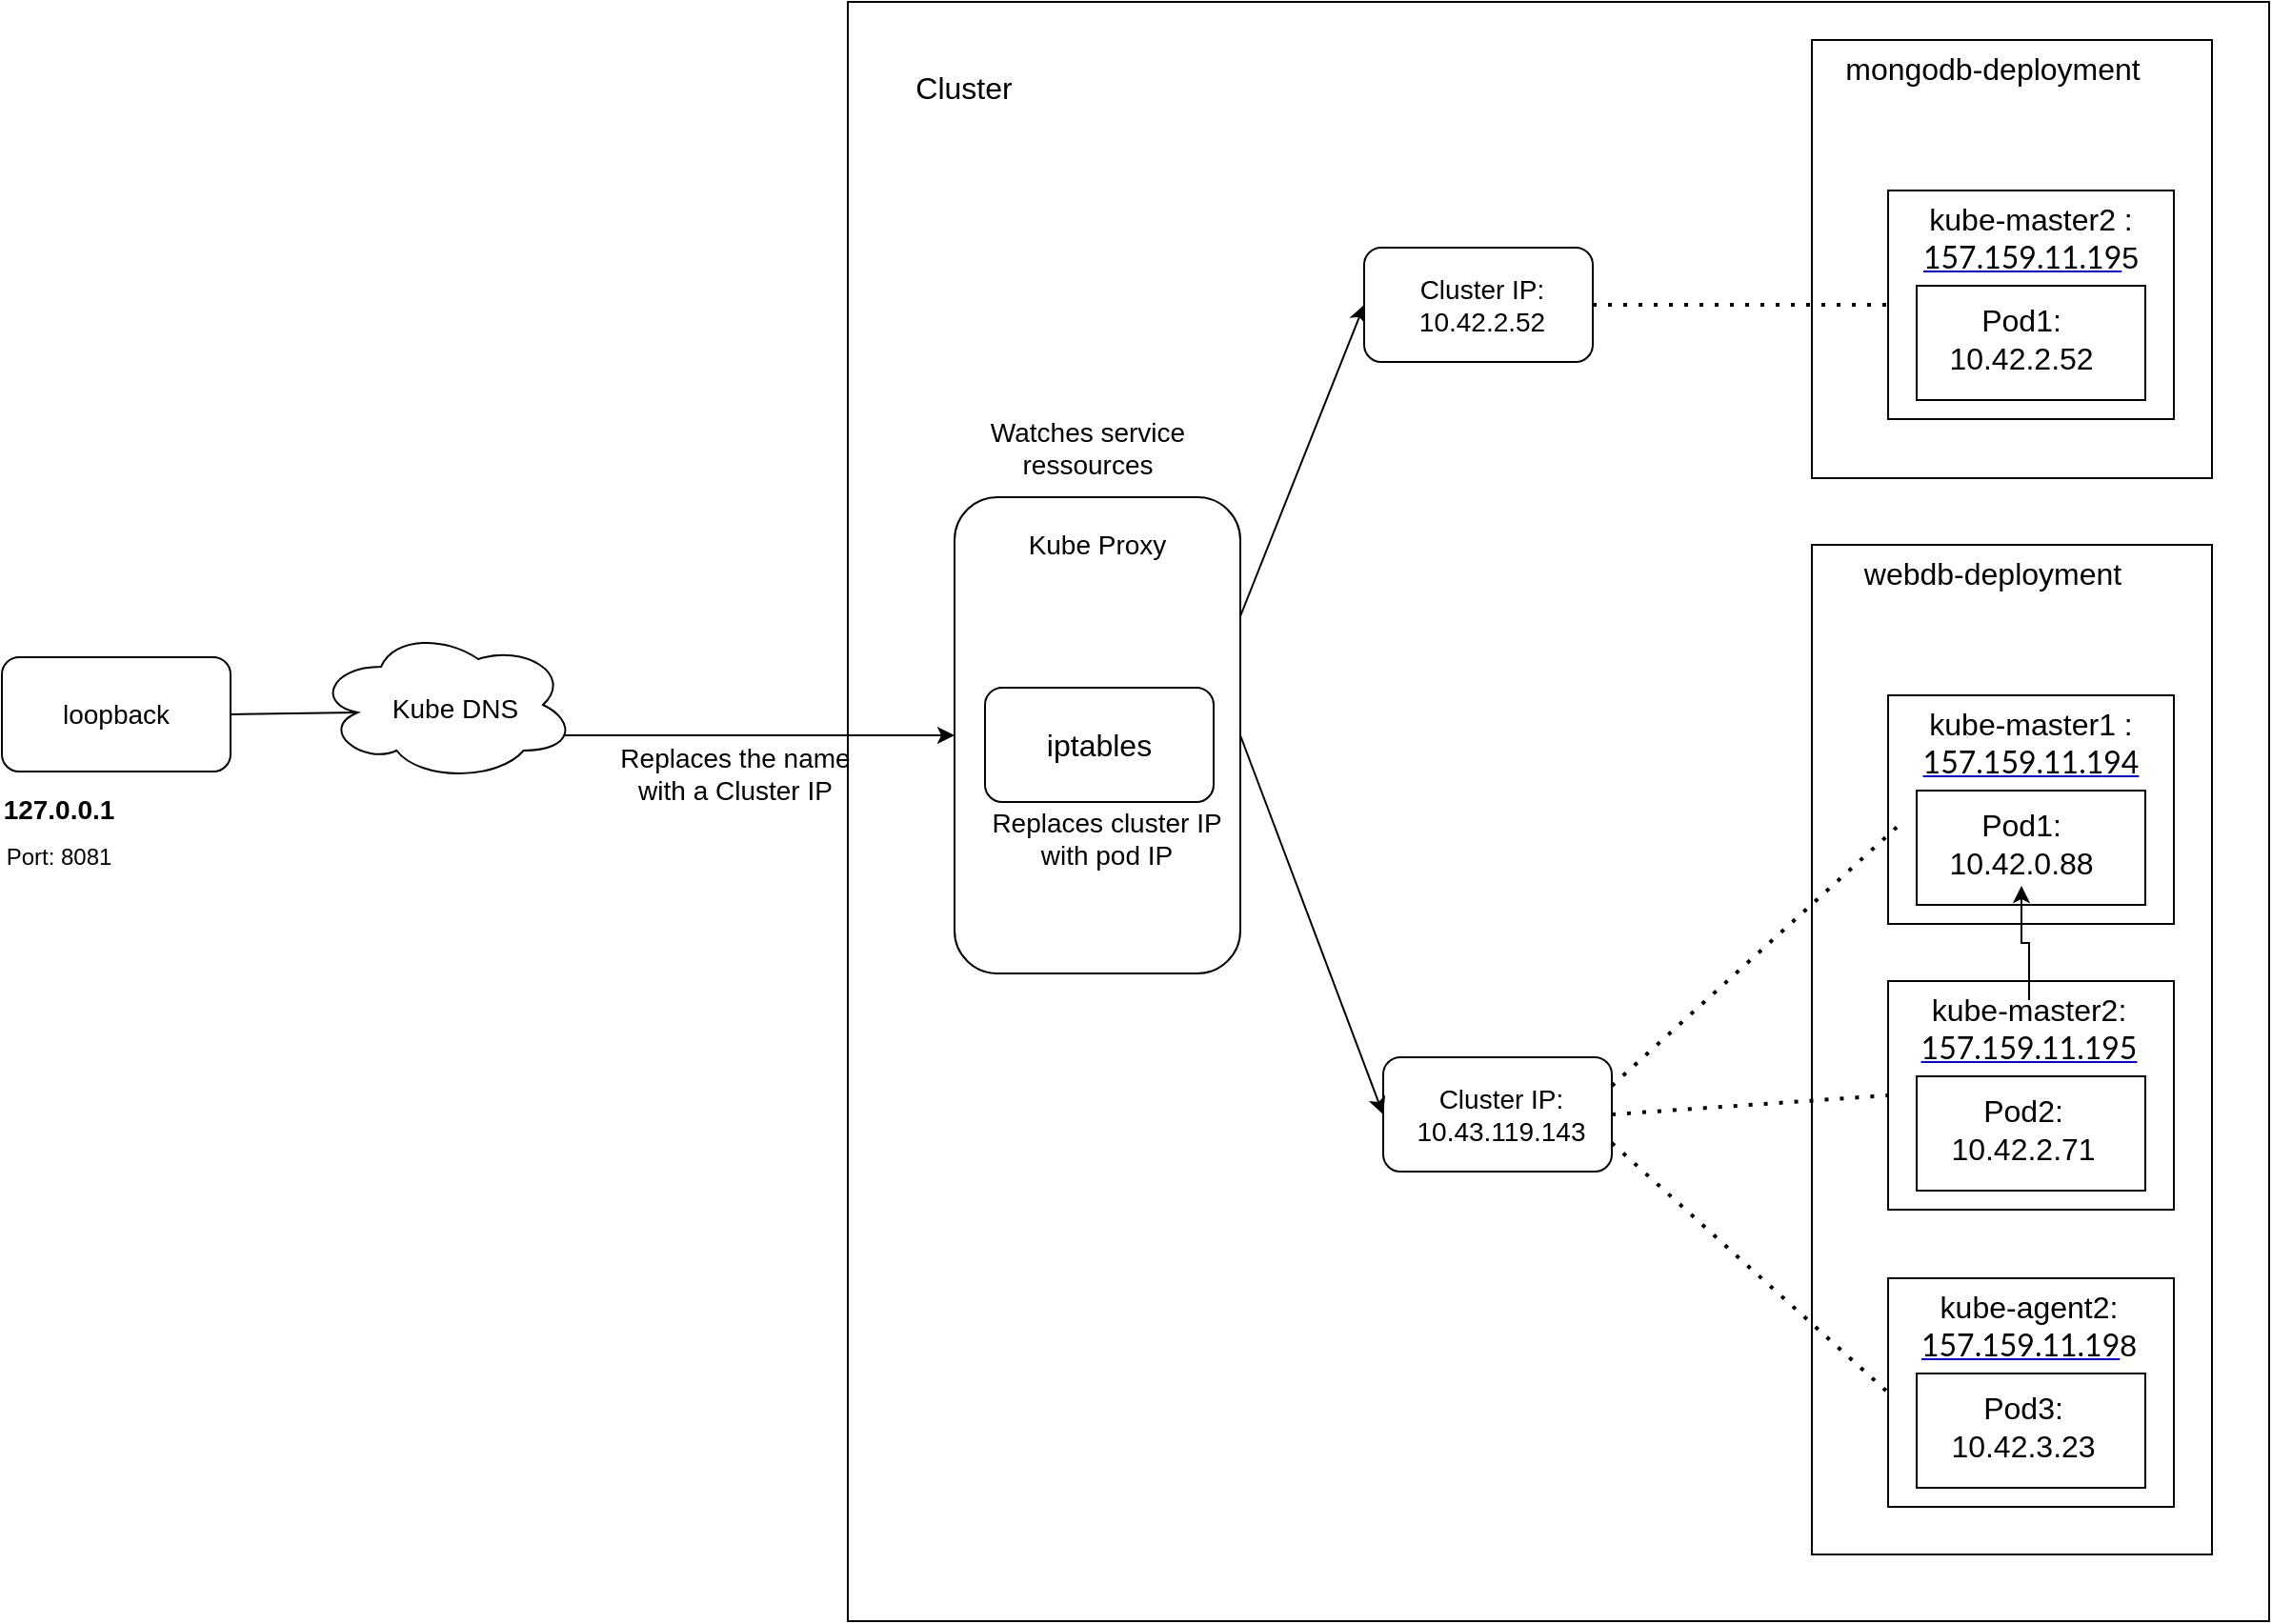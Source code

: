 <mxfile version="26.0.6">
  <diagram name="Page-1" id="5GzauYMWyunE17twXkIC">
    <mxGraphModel dx="2035" dy="914" grid="1" gridSize="10" guides="1" tooltips="1" connect="1" arrows="1" fold="1" page="1" pageScale="1" pageWidth="827" pageHeight="1169" math="0" shadow="0">
      <root>
        <mxCell id="0" />
        <mxCell id="1" parent="0" />
        <mxCell id="n0eRdrRnJ4e8vzkCqtoB-21" value="Text" style="text;html=1;align=center;verticalAlign=middle;whiteSpace=wrap;rounded=0;" parent="1" vertex="1">
          <mxGeometry x="-15" y="399" width="60" height="30" as="geometry" />
        </mxCell>
        <mxCell id="n0eRdrRnJ4e8vzkCqtoB-23" value="loopback" style="rounded=1;whiteSpace=wrap;html=1;fontSize=14;" parent="1" vertex="1">
          <mxGeometry x="-30" y="384" width="120" height="60" as="geometry" />
        </mxCell>
        <mxCell id="n0eRdrRnJ4e8vzkCqtoB-31" value="" style="endArrow=none;html=1;rounded=0;exitX=1;exitY=0.5;exitDx=0;exitDy=0;entryX=0.16;entryY=0.55;entryDx=0;entryDy=0;entryPerimeter=0;" parent="1" source="n0eRdrRnJ4e8vzkCqtoB-23" target="HWoDKfjhivn7l8IyEwLp-20" edge="1">
          <mxGeometry width="50" height="50" relative="1" as="geometry">
            <mxPoint x="145" y="494" as="sourcePoint" />
            <mxPoint x="145" y="414" as="targetPoint" />
          </mxGeometry>
        </mxCell>
        <mxCell id="n0eRdrRnJ4e8vzkCqtoB-37" value="&lt;b&gt;&lt;font&gt;127.0.0.1&lt;/font&gt;&lt;/b&gt;" style="text;html=1;align=center;verticalAlign=middle;whiteSpace=wrap;rounded=0;fontSize=14;" parent="1" vertex="1">
          <mxGeometry x="-30" y="449" width="60" height="30" as="geometry" />
        </mxCell>
        <mxCell id="DnKfh_ipyuSeufd-dQkW-18" value="Port: 8081" style="text;html=1;align=center;verticalAlign=middle;whiteSpace=wrap;rounded=0;" parent="1" vertex="1">
          <mxGeometry x="-30" y="474" width="60" height="30" as="geometry" />
        </mxCell>
        <mxCell id="HWoDKfjhivn7l8IyEwLp-1" value="" style="rounded=0;whiteSpace=wrap;html=1;movable=1;resizable=1;rotatable=1;deletable=1;editable=1;locked=0;connectable=1;" parent="1" vertex="1">
          <mxGeometry x="414" y="40" width="746" height="850" as="geometry" />
        </mxCell>
        <mxCell id="4HCjTHpq-cK8z1Mcnclx-2" value="" style="rounded=0;whiteSpace=wrap;html=1;labelBackgroundColor=default;movable=1;resizable=1;rotatable=1;deletable=1;editable=1;locked=0;connectable=1;" parent="1" vertex="1">
          <mxGeometry x="920" y="60" width="210" height="230" as="geometry" />
        </mxCell>
        <mxCell id="HWoDKfjhivn7l8IyEwLp-2" value="" style="rounded=0;whiteSpace=wrap;html=1;" parent="1" vertex="1">
          <mxGeometry x="960" y="139" width="150" height="120" as="geometry" />
        </mxCell>
        <mxCell id="HWoDKfjhivn7l8IyEwLp-3" value="&lt;div&gt;&lt;span style=&quot;background-color: transparent; color: light-dark(rgb(0, 0, 0), rgb(255, 255, 255));&quot;&gt;kube-master2 :&lt;/span&gt;&lt;/div&gt;&lt;div&gt;&lt;a style=&quot;box-sizing: inherit; font-family: Lato, arial, helvetica, sans-serif; text-align: start;&quot; href=&quot;https://net4255.luxbulb.org/dashboard/c/local/explorer/node/kube-master-1#&quot; class=&quot;copy-to-clipboard-text&quot; data-v-90a55cf8=&quot;&quot;&gt;&lt;font style=&quot;color: rgb(0, 0, 0);&quot;&gt;157.159.11.19&lt;/font&gt;&lt;/a&gt;5&lt;/div&gt;" style="text;html=1;align=center;verticalAlign=middle;whiteSpace=wrap;rounded=0;fontSize=16;" parent="1" vertex="1">
          <mxGeometry x="990" y="149" width="90" height="30" as="geometry" />
        </mxCell>
        <mxCell id="HWoDKfjhivn7l8IyEwLp-4" value="" style="rounded=0;whiteSpace=wrap;html=1;" parent="1" vertex="1">
          <mxGeometry x="975" y="189" width="120" height="60" as="geometry" />
        </mxCell>
        <mxCell id="HWoDKfjhivn7l8IyEwLp-5" value="&lt;font style=&quot;color: rgb(0, 0, 0);&quot;&gt;Pod1:&lt;/font&gt;&lt;div&gt;10.42.2.52&lt;/div&gt;" style="text;html=1;align=center;verticalAlign=middle;whiteSpace=wrap;rounded=0;fontSize=16;" parent="1" vertex="1">
          <mxGeometry x="990" y="194" width="80" height="45" as="geometry" />
        </mxCell>
        <mxCell id="HWoDKfjhivn7l8IyEwLp-15" value="" style="rounded=1;whiteSpace=wrap;html=1;" parent="1" vertex="1">
          <mxGeometry x="695" y="594" width="120" height="60" as="geometry" />
        </mxCell>
        <mxCell id="HWoDKfjhivn7l8IyEwLp-16" value="Cluster IP:&lt;div&gt;10.43.119.143&lt;/div&gt;" style="text;html=1;align=center;verticalAlign=middle;whiteSpace=wrap;rounded=0;fontSize=14;" parent="1" vertex="1">
          <mxGeometry x="719" y="609" width="76" height="30" as="geometry" />
        </mxCell>
        <mxCell id="HWoDKfjhivn7l8IyEwLp-20" value="" style="ellipse;shape=cloud;whiteSpace=wrap;html=1;" parent="1" vertex="1">
          <mxGeometry x="135" y="369" width="136" height="80" as="geometry" />
        </mxCell>
        <mxCell id="HWoDKfjhivn7l8IyEwLp-21" value="Kube DNS" style="text;html=1;align=center;verticalAlign=middle;whiteSpace=wrap;rounded=0;fontSize=14;" parent="1" vertex="1">
          <mxGeometry x="168" y="396" width="80" height="30" as="geometry" />
        </mxCell>
        <mxCell id="HWoDKfjhivn7l8IyEwLp-22" value="Cluster" style="text;html=1;align=center;verticalAlign=middle;whiteSpace=wrap;rounded=0;fontSize=16;" parent="1" vertex="1">
          <mxGeometry x="445" y="70" width="60" height="30" as="geometry" />
        </mxCell>
        <mxCell id="HWoDKfjhivn7l8IyEwLp-23" value="" style="endArrow=classic;html=1;rounded=0;exitX=0.96;exitY=0.7;exitDx=0;exitDy=0;exitPerimeter=0;entryX=0;entryY=0.5;entryDx=0;entryDy=0;" parent="1" source="HWoDKfjhivn7l8IyEwLp-20" target="HWoDKfjhivn7l8IyEwLp-26" edge="1">
          <mxGeometry width="50" height="50" relative="1" as="geometry">
            <mxPoint x="625" y="354" as="sourcePoint" />
            <mxPoint x="675" y="304" as="targetPoint" />
          </mxGeometry>
        </mxCell>
        <mxCell id="HWoDKfjhivn7l8IyEwLp-24" value="Replaces the name with a Cluster IP" style="text;html=1;align=center;verticalAlign=middle;whiteSpace=wrap;rounded=0;fontSize=14;" parent="1" vertex="1">
          <mxGeometry x="285" y="430.25" width="140" height="30" as="geometry" />
        </mxCell>
        <mxCell id="HWoDKfjhivn7l8IyEwLp-26" value="" style="rounded=1;whiteSpace=wrap;html=1;" parent="1" vertex="1">
          <mxGeometry x="470" y="300" width="150" height="250" as="geometry" />
        </mxCell>
        <mxCell id="HWoDKfjhivn7l8IyEwLp-27" value="Kube Proxy" style="text;html=1;align=center;verticalAlign=middle;whiteSpace=wrap;rounded=0;fontSize=14;" parent="1" vertex="1">
          <mxGeometry x="505" y="310" width="80" height="30" as="geometry" />
        </mxCell>
        <mxCell id="HWoDKfjhivn7l8IyEwLp-31" value="Watches service ressources" style="text;html=1;align=center;verticalAlign=middle;whiteSpace=wrap;rounded=0;fontSize=14;" parent="1" vertex="1">
          <mxGeometry x="470" y="259" width="140" height="30" as="geometry" />
        </mxCell>
        <mxCell id="HWoDKfjhivn7l8IyEwLp-37" value="" style="endArrow=classic;html=1;rounded=0;entryX=0;entryY=0.5;entryDx=0;entryDy=0;exitX=1;exitY=0.5;exitDx=0;exitDy=0;" parent="1" source="HWoDKfjhivn7l8IyEwLp-26" target="HWoDKfjhivn7l8IyEwLp-15" edge="1">
          <mxGeometry width="50" height="50" relative="1" as="geometry">
            <mxPoint x="505" y="360" as="sourcePoint" />
            <mxPoint x="525" y="390" as="targetPoint" />
          </mxGeometry>
        </mxCell>
        <mxCell id="HWoDKfjhivn7l8IyEwLp-41" value="" style="endArrow=none;dashed=1;html=1;dashPattern=1 3;strokeWidth=2;rounded=0;entryX=0;entryY=0.5;entryDx=0;entryDy=0;exitX=1;exitY=0.5;exitDx=0;exitDy=0;" parent="1" source="IIwvawAWmTtU7K9FXSLq-22" target="HWoDKfjhivn7l8IyEwLp-2" edge="1">
          <mxGeometry width="50" height="50" relative="1" as="geometry">
            <mxPoint x="790" y="199" as="sourcePoint" />
            <mxPoint x="690" y="300" as="targetPoint" />
          </mxGeometry>
        </mxCell>
        <mxCell id="4HCjTHpq-cK8z1Mcnclx-3" value="mongodb-deployment" style="text;html=1;align=center;verticalAlign=middle;whiteSpace=wrap;rounded=0;fontSize=16;" parent="1" vertex="1">
          <mxGeometry x="920" y="60" width="190" height="30" as="geometry" />
        </mxCell>
        <mxCell id="IIwvawAWmTtU7K9FXSLq-5" value="" style="rounded=0;whiteSpace=wrap;html=1;labelBackgroundColor=default;movable=1;resizable=1;rotatable=1;deletable=1;editable=1;locked=0;connectable=1;" parent="1" vertex="1">
          <mxGeometry x="920" y="325" width="210" height="530" as="geometry" />
        </mxCell>
        <mxCell id="IIwvawAWmTtU7K9FXSLq-6" value="" style="rounded=0;whiteSpace=wrap;html=1;" parent="1" vertex="1">
          <mxGeometry x="960" y="404" width="150" height="120" as="geometry" />
        </mxCell>
        <mxCell id="IIwvawAWmTtU7K9FXSLq-7" value="&lt;div&gt;&lt;span style=&quot;background-color: transparent; color: light-dark(rgb(0, 0, 0), rgb(255, 255, 255));&quot;&gt;kube-master1 :&lt;/span&gt;&lt;/div&gt;&lt;div&gt;&lt;a data-v-90a55cf8=&quot;&quot; class=&quot;copy-to-clipboard-text&quot; href=&quot;https://net4255.luxbulb.org/dashboard/c/local/explorer/node/kube-master-1#&quot; style=&quot;box-sizing: inherit; font-family: Lato, arial, helvetica, sans-serif; text-align: start;&quot;&gt;&lt;font style=&quot;color: rgb(0, 0, 0);&quot;&gt;157.159.11.194&lt;/font&gt;&lt;/a&gt;&lt;/div&gt;" style="text;html=1;align=center;verticalAlign=middle;whiteSpace=wrap;rounded=0;fontSize=16;" parent="1" vertex="1">
          <mxGeometry x="990" y="414" width="90" height="30" as="geometry" />
        </mxCell>
        <mxCell id="IIwvawAWmTtU7K9FXSLq-8" value="" style="rounded=0;whiteSpace=wrap;html=1;" parent="1" vertex="1">
          <mxGeometry x="975" y="454" width="120" height="60" as="geometry" />
        </mxCell>
        <mxCell id="IIwvawAWmTtU7K9FXSLq-9" value="&lt;font style=&quot;color: rgb(0, 0, 0);&quot;&gt;Pod1:&lt;/font&gt;&lt;div&gt;10.42.0.88&lt;/div&gt;" style="text;html=1;align=center;verticalAlign=middle;whiteSpace=wrap;rounded=0;fontSize=16;" parent="1" vertex="1">
          <mxGeometry x="990" y="459" width="80" height="45" as="geometry" />
        </mxCell>
        <mxCell id="IIwvawAWmTtU7K9FXSLq-10" value="" style="rounded=0;whiteSpace=wrap;html=1;" parent="1" vertex="1">
          <mxGeometry x="960" y="554" width="150" height="120" as="geometry" />
        </mxCell>
        <mxCell id="mtA8ESACh7whlvK9b3tV-1" value="" style="edgeStyle=orthogonalEdgeStyle;rounded=0;orthogonalLoop=1;jettySize=auto;html=1;" edge="1" parent="1" source="IIwvawAWmTtU7K9FXSLq-11" target="IIwvawAWmTtU7K9FXSLq-9">
          <mxGeometry relative="1" as="geometry" />
        </mxCell>
        <mxCell id="IIwvawAWmTtU7K9FXSLq-11" value="&lt;div&gt;kube-master2:&lt;/div&gt;&lt;div&gt;&lt;a data-v-90a55cf8=&quot;&quot; class=&quot;copy-to-clipboard-text&quot; href=&quot;https://net4255.luxbulb.org/dashboard/c/local/explorer/node/kube-master-2#&quot; style=&quot;box-sizing: inherit; font-family: Lato, arial, helvetica, sans-serif; text-align: start;&quot;&gt;&lt;font style=&quot;color: rgb(0, 0, 0);&quot;&gt;157.159.11.195&lt;/font&gt;&lt;/a&gt;&lt;/div&gt;" style="text;html=1;align=center;verticalAlign=middle;whiteSpace=wrap;rounded=0;fontSize=16;" parent="1" vertex="1">
          <mxGeometry x="989" y="564" width="90" height="30" as="geometry" />
        </mxCell>
        <mxCell id="IIwvawAWmTtU7K9FXSLq-12" value="" style="rounded=0;whiteSpace=wrap;html=1;" parent="1" vertex="1">
          <mxGeometry x="975" y="604" width="120" height="60" as="geometry" />
        </mxCell>
        <mxCell id="IIwvawAWmTtU7K9FXSLq-13" value="Pod2:&lt;div&gt;10.42.2.71&lt;/div&gt;" style="text;html=1;align=center;verticalAlign=middle;whiteSpace=wrap;rounded=0;fontSize=16;" parent="1" vertex="1">
          <mxGeometry x="991" y="609" width="80" height="45" as="geometry" />
        </mxCell>
        <mxCell id="IIwvawAWmTtU7K9FXSLq-14" value="webdb-deployment" style="text;html=1;align=center;verticalAlign=middle;whiteSpace=wrap;rounded=0;fontSize=16;" parent="1" vertex="1">
          <mxGeometry x="920" y="325" width="190" height="30" as="geometry" />
        </mxCell>
        <mxCell id="IIwvawAWmTtU7K9FXSLq-15" value="" style="rounded=0;whiteSpace=wrap;html=1;" parent="1" vertex="1">
          <mxGeometry x="960" y="710" width="150" height="120" as="geometry" />
        </mxCell>
        <mxCell id="IIwvawAWmTtU7K9FXSLq-16" value="&lt;div&gt;kube-agent2:&lt;/div&gt;&lt;div&gt;&lt;a style=&quot;box-sizing: inherit; font-family: Lato, arial, helvetica, sans-serif; text-align: start;&quot; href=&quot;https://net4255.luxbulb.org/dashboard/c/local/explorer/node/kube-master-2#&quot; class=&quot;copy-to-clipboard-text&quot; data-v-90a55cf8=&quot;&quot;&gt;&lt;font style=&quot;color: rgb(0, 0, 0);&quot;&gt;157.159.11.19&lt;/font&gt;&lt;/a&gt;8&lt;/div&gt;" style="text;html=1;align=center;verticalAlign=middle;whiteSpace=wrap;rounded=0;fontSize=16;" parent="1" vertex="1">
          <mxGeometry x="989" y="720" width="90" height="30" as="geometry" />
        </mxCell>
        <mxCell id="IIwvawAWmTtU7K9FXSLq-17" value="" style="rounded=0;whiteSpace=wrap;html=1;" parent="1" vertex="1">
          <mxGeometry x="975" y="760" width="120" height="60" as="geometry" />
        </mxCell>
        <mxCell id="IIwvawAWmTtU7K9FXSLq-18" value="Pod3:&lt;div&gt;10.42.3.23&lt;/div&gt;" style="text;html=1;align=center;verticalAlign=middle;whiteSpace=wrap;rounded=0;fontSize=16;" parent="1" vertex="1">
          <mxGeometry x="991" y="765" width="80" height="45" as="geometry" />
        </mxCell>
        <mxCell id="IIwvawAWmTtU7K9FXSLq-19" value="" style="endArrow=none;dashed=1;html=1;dashPattern=1 3;strokeWidth=2;rounded=0;entryX=0;entryY=0.5;entryDx=0;entryDy=0;exitX=1;exitY=0.5;exitDx=0;exitDy=0;" parent="1" source="HWoDKfjhivn7l8IyEwLp-15" target="IIwvawAWmTtU7K9FXSLq-10" edge="1">
          <mxGeometry width="50" height="50" relative="1" as="geometry">
            <mxPoint x="780" y="620" as="sourcePoint" />
            <mxPoint x="970" y="480" as="targetPoint" />
          </mxGeometry>
        </mxCell>
        <mxCell id="HWoDKfjhivn7l8IyEwLp-42" value="" style="endArrow=none;dashed=1;html=1;dashPattern=1 3;strokeWidth=2;rounded=0;entryX=0.032;entryY=0.575;entryDx=0;entryDy=0;entryPerimeter=0;exitX=1;exitY=0.25;exitDx=0;exitDy=0;" parent="1" source="HWoDKfjhivn7l8IyEwLp-15" target="IIwvawAWmTtU7K9FXSLq-6" edge="1">
          <mxGeometry width="50" height="50" relative="1" as="geometry">
            <mxPoint x="780" y="610" as="sourcePoint" />
            <mxPoint x="960" y="470" as="targetPoint" />
          </mxGeometry>
        </mxCell>
        <mxCell id="IIwvawAWmTtU7K9FXSLq-20" value="" style="endArrow=none;dashed=1;html=1;dashPattern=1 3;strokeWidth=2;rounded=0;entryX=0;entryY=0.5;entryDx=0;entryDy=0;exitX=1;exitY=0.75;exitDx=0;exitDy=0;" parent="1" source="HWoDKfjhivn7l8IyEwLp-15" target="IIwvawAWmTtU7K9FXSLq-15" edge="1">
          <mxGeometry width="50" height="50" relative="1" as="geometry">
            <mxPoint x="780" y="630" as="sourcePoint" />
            <mxPoint x="970" y="624" as="targetPoint" />
          </mxGeometry>
        </mxCell>
        <mxCell id="IIwvawAWmTtU7K9FXSLq-21" value="" style="endArrow=classic;html=1;rounded=0;exitX=1;exitY=0.25;exitDx=0;exitDy=0;entryX=0;entryY=0.5;entryDx=0;entryDy=0;" parent="1" source="HWoDKfjhivn7l8IyEwLp-26" target="IIwvawAWmTtU7K9FXSLq-22" edge="1">
          <mxGeometry width="50" height="50" relative="1" as="geometry">
            <mxPoint x="845" y="420" as="sourcePoint" />
            <mxPoint x="705" y="200" as="targetPoint" />
          </mxGeometry>
        </mxCell>
        <mxCell id="IIwvawAWmTtU7K9FXSLq-22" value="" style="rounded=1;whiteSpace=wrap;html=1;" parent="1" vertex="1">
          <mxGeometry x="685" y="169" width="120" height="60" as="geometry" />
        </mxCell>
        <mxCell id="IIwvawAWmTtU7K9FXSLq-23" value="Cluster IP:&lt;div&gt;10.42.2.52&lt;/div&gt;" style="text;html=1;align=center;verticalAlign=middle;whiteSpace=wrap;rounded=0;fontSize=14;" parent="1" vertex="1">
          <mxGeometry x="709" y="184" width="76" height="30" as="geometry" />
        </mxCell>
        <mxCell id="IIwvawAWmTtU7K9FXSLq-31" value="iptables" style="rounded=1;whiteSpace=wrap;html=1;fontSize=16;" parent="1" vertex="1">
          <mxGeometry x="486" y="400" width="120" height="60" as="geometry" />
        </mxCell>
        <mxCell id="IIwvawAWmTtU7K9FXSLq-33" value="Replaces cluster IP with pod IP" style="text;html=1;align=center;verticalAlign=middle;whiteSpace=wrap;rounded=0;fontSize=14;" parent="1" vertex="1">
          <mxGeometry x="480" y="464" width="140" height="30" as="geometry" />
        </mxCell>
      </root>
    </mxGraphModel>
  </diagram>
</mxfile>
